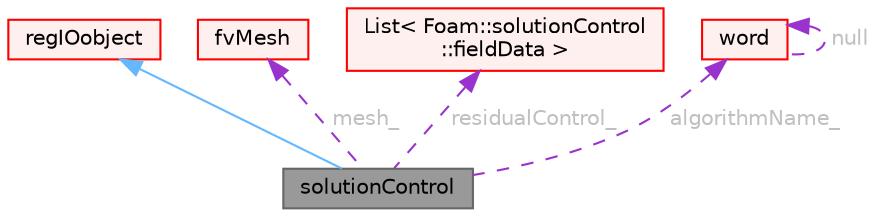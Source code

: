 digraph "solutionControl"
{
 // LATEX_PDF_SIZE
  bgcolor="transparent";
  edge [fontname=Helvetica,fontsize=10,labelfontname=Helvetica,labelfontsize=10];
  node [fontname=Helvetica,fontsize=10,shape=box,height=0.2,width=0.4];
  Node1 [id="Node000001",label="solutionControl",height=0.2,width=0.4,color="gray40", fillcolor="grey60", style="filled", fontcolor="black",tooltip="Base class for solution control classes."];
  Node2 -> Node1 [id="edge1_Node000001_Node000002",dir="back",color="steelblue1",style="solid",tooltip=" "];
  Node2 [id="Node000002",label="regIOobject",height=0.2,width=0.4,color="red", fillcolor="#FFF0F0", style="filled",URL="$classFoam_1_1regIOobject.html",tooltip="regIOobject is an abstract class derived from IOobject to handle automatic object registration with t..."];
  Node7 -> Node1 [id="edge2_Node000001_Node000007",dir="back",color="darkorchid3",style="dashed",tooltip=" ",label=" mesh_",fontcolor="grey" ];
  Node7 [id="Node000007",label="fvMesh",height=0.2,width=0.4,color="red", fillcolor="#FFF0F0", style="filled",URL="$classFoam_1_1fvMesh.html",tooltip="Mesh data needed to do the Finite Volume discretisation."];
  Node54 -> Node1 [id="edge3_Node000001_Node000054",dir="back",color="darkorchid3",style="dashed",tooltip=" ",label=" residualControl_",fontcolor="grey" ];
  Node54 [id="Node000054",label="List\< Foam::solutionControl\l::fieldData \>",height=0.2,width=0.4,color="red", fillcolor="#FFF0F0", style="filled",URL="$classFoam_1_1List.html",tooltip=" "];
  Node14 -> Node1 [id="edge4_Node000001_Node000014",dir="back",color="darkorchid3",style="dashed",tooltip=" ",label=" algorithmName_",fontcolor="grey" ];
  Node14 [id="Node000014",label="word",height=0.2,width=0.4,color="red", fillcolor="#FFF0F0", style="filled",URL="$classFoam_1_1word.html",tooltip="A class for handling words, derived from Foam::string."];
  Node14 -> Node14 [id="edge5_Node000014_Node000014",dir="back",color="darkorchid3",style="dashed",tooltip=" ",label=" null",fontcolor="grey" ];
}
